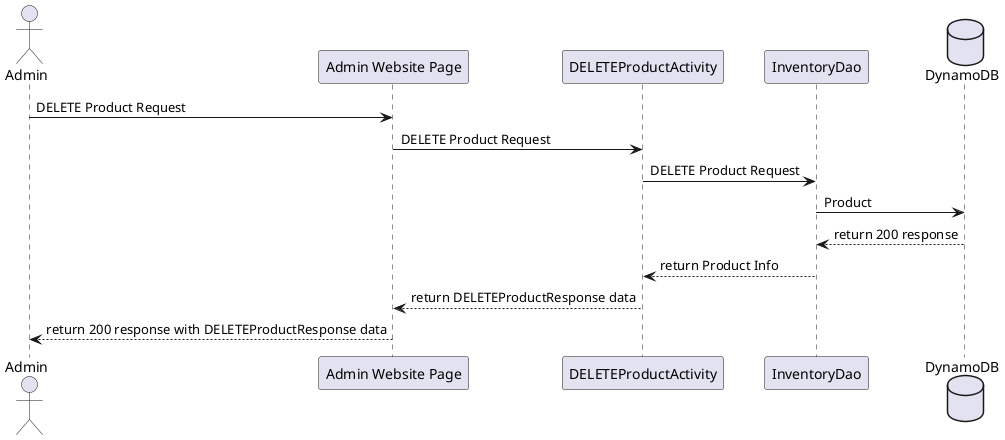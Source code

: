 @startuml
'https://plantuml.com/sequence-diagram

actor "Admin" as client
participant "Admin Website Page" as apiGateway
participant "DELETEProductActivity" as deleteProductActivity
participant "InventoryDao" as inventoryDao
database "DynamoDB" as dynamoDB

client -> apiGateway : DELETE Product Request
apiGateway -> deleteProductActivity : DELETE Product Request
deleteProductActivity -> inventoryDao : DELETE Product Request
inventoryDao -> dynamoDB : Product
dynamoDB --> inventoryDao : return 200 response
inventoryDao --> deleteProductActivity : return Product Info
deleteProductActivity --> apiGateway : return DELETEProductResponse data
apiGateway --> client : return 200 response with DELETEProductResponse data

@enduml
